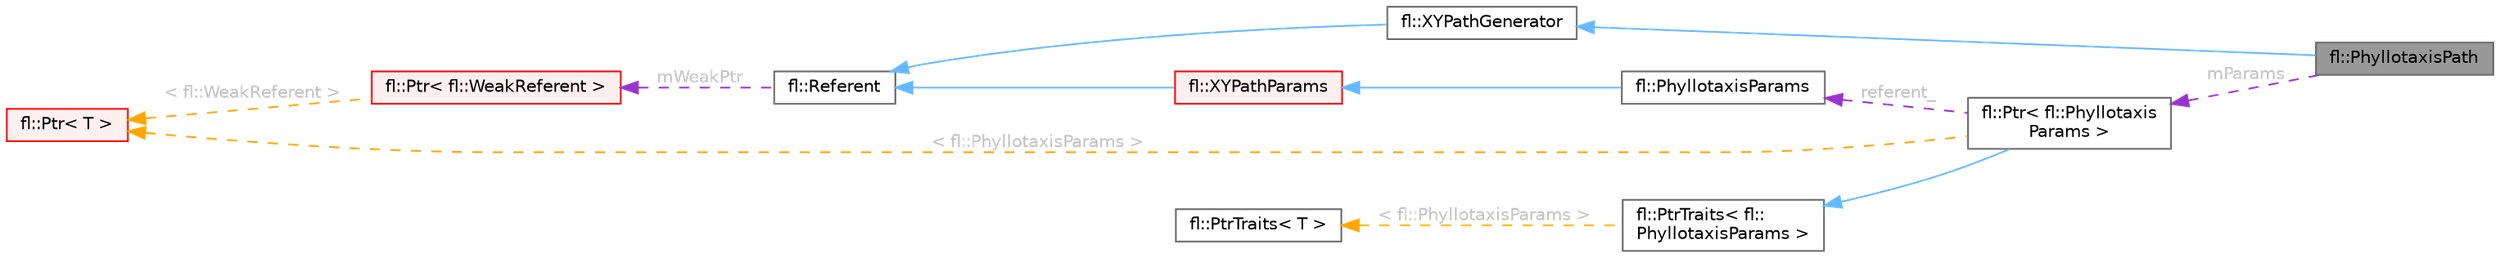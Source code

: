 digraph "fl::PhyllotaxisPath"
{
 // INTERACTIVE_SVG=YES
 // LATEX_PDF_SIZE
  bgcolor="transparent";
  edge [fontname=Helvetica,fontsize=10,labelfontname=Helvetica,labelfontsize=10];
  node [fontname=Helvetica,fontsize=10,shape=box,height=0.2,width=0.4];
  rankdir="LR";
  Node1 [id="Node000001",label="fl::PhyllotaxisPath",height=0.2,width=0.4,color="gray40", fillcolor="grey60", style="filled", fontcolor="black",tooltip=" "];
  Node2 -> Node1 [id="edge1_Node000001_Node000002",dir="back",color="steelblue1",style="solid",tooltip=" "];
  Node2 [id="Node000002",label="fl::XYPathGenerator",height=0.2,width=0.4,color="gray40", fillcolor="white", style="filled",URL="$d9/d43/classfl_1_1_x_y_path_generator.html",tooltip=" "];
  Node3 -> Node2 [id="edge2_Node000002_Node000003",dir="back",color="steelblue1",style="solid",tooltip=" "];
  Node3 [id="Node000003",label="fl::Referent",height=0.2,width=0.4,color="gray40", fillcolor="white", style="filled",URL="$d6/d16/classfl_1_1_referent.html",tooltip=" "];
  Node4 -> Node3 [id="edge3_Node000003_Node000004",dir="back",color="darkorchid3",style="dashed",tooltip=" ",label=" mWeakPtr",fontcolor="grey" ];
  Node4 [id="Node000004",label="fl::Ptr\< fl::WeakReferent \>",height=0.2,width=0.4,color="red", fillcolor="#FFF0F0", style="filled",URL="$d1/d56/classfl_1_1_ptr.html",tooltip=" "];
  Node8 -> Node4 [id="edge4_Node000004_Node000008",dir="back",color="orange",style="dashed",tooltip=" ",label=" \< fl::WeakReferent \>",fontcolor="grey" ];
  Node8 [id="Node000008",label="fl::Ptr\< T \>",height=0.2,width=0.4,color="red", fillcolor="#FFF0F0", style="filled",URL="$d1/d56/classfl_1_1_ptr.html",tooltip=" "];
  Node10 -> Node1 [id="edge5_Node000001_Node000010",dir="back",color="darkorchid3",style="dashed",tooltip=" ",label=" mParams",fontcolor="grey" ];
  Node10 [id="Node000010",label="fl::Ptr\< fl::Phyllotaxis\lParams \>",height=0.2,width=0.4,color="gray40", fillcolor="white", style="filled",URL="$d1/d56/classfl_1_1_ptr.html",tooltip=" "];
  Node11 -> Node10 [id="edge6_Node000010_Node000011",dir="back",color="steelblue1",style="solid",tooltip=" "];
  Node11 [id="Node000011",label="fl::PtrTraits\< fl::\lPhyllotaxisParams \>",height=0.2,width=0.4,color="gray40", fillcolor="white", style="filled",URL="$da/d84/classfl_1_1_ptr_traits.html",tooltip=" "];
  Node6 -> Node11 [id="edge7_Node000011_Node000006",dir="back",color="orange",style="dashed",tooltip=" ",label=" \< fl::PhyllotaxisParams \>",fontcolor="grey" ];
  Node6 [id="Node000006",label="fl::PtrTraits\< T \>",height=0.2,width=0.4,color="gray40", fillcolor="white", style="filled",URL="$da/d84/classfl_1_1_ptr_traits.html",tooltip=" "];
  Node12 -> Node10 [id="edge8_Node000010_Node000012",dir="back",color="darkorchid3",style="dashed",tooltip=" ",label=" referent_",fontcolor="grey" ];
  Node12 [id="Node000012",label="fl::PhyllotaxisParams",height=0.2,width=0.4,color="gray40", fillcolor="white", style="filled",URL="$de/d32/classfl_1_1_phyllotaxis_params.html",tooltip=" "];
  Node13 -> Node12 [id="edge9_Node000012_Node000013",dir="back",color="steelblue1",style="solid",tooltip=" "];
  Node13 [id="Node000013",label="fl::XYPathParams",height=0.2,width=0.4,color="red", fillcolor="#FFF0F0", style="filled",URL="$da/d32/classfl_1_1_x_y_path_params.html",tooltip=" "];
  Node3 -> Node13 [id="edge10_Node000013_Node000003",dir="back",color="steelblue1",style="solid",tooltip=" "];
  Node8 -> Node10 [id="edge11_Node000010_Node000008",dir="back",color="orange",style="dashed",tooltip=" ",label=" \< fl::PhyllotaxisParams \>",fontcolor="grey" ];
}
